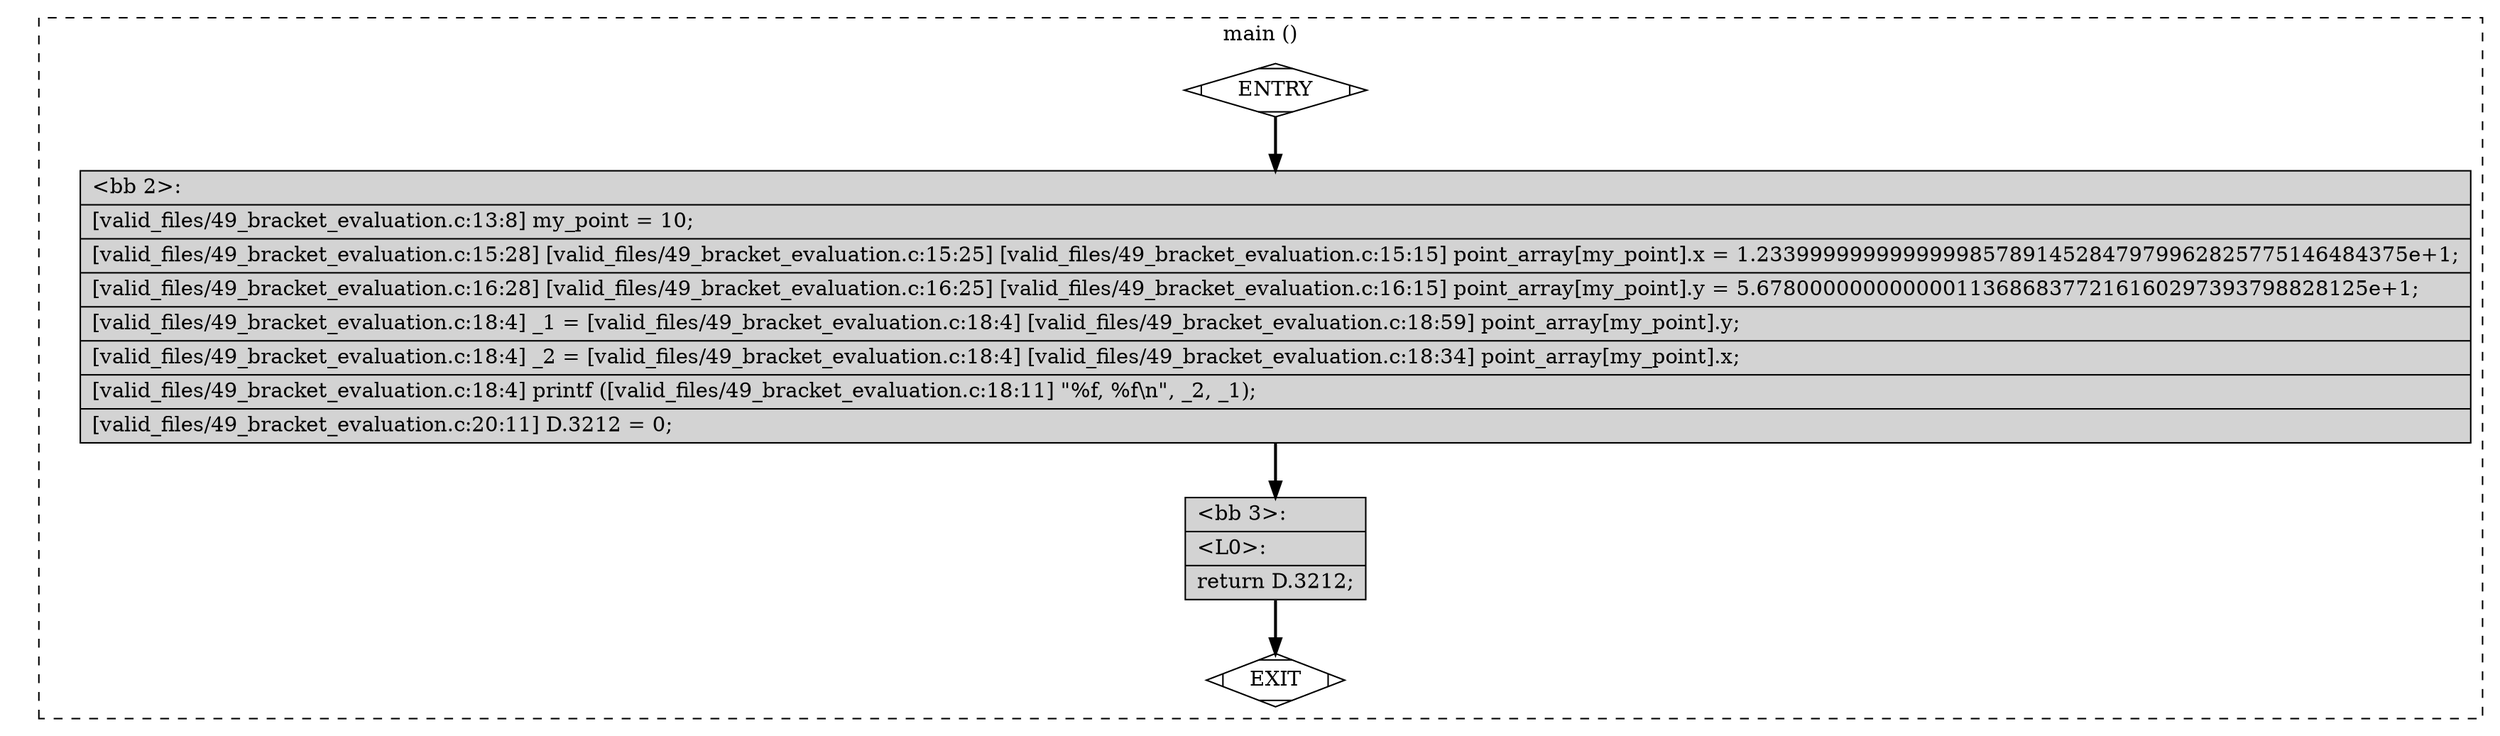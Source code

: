 digraph "a-49_bracket_evaluation.c.015t.cfg" {
overlap=false;
subgraph "cluster_main" {
	style="dashed";
	color="black";
	label="main ()";
	fn_0_basic_block_0 [shape=Mdiamond,style=filled,fillcolor=white,label="ENTRY"];

	fn_0_basic_block_1 [shape=Mdiamond,style=filled,fillcolor=white,label="EXIT"];

	fn_0_basic_block_2 [shape=record,style=filled,fillcolor=lightgrey,label="{\<bb\ 2\>:\l\
|[valid_files/49_bracket_evaluation.c:13:8]\ my_point\ =\ 10;\l\
|[valid_files/49_bracket_evaluation.c:15:28]\ [valid_files/49_bracket_evaluation.c:15:25]\ [valid_files/49_bracket_evaluation.c:15:15]\ point_array[my_point].x\ =\ 1.2339999999999999857891452847979962825775146484375e+1;\l\
|[valid_files/49_bracket_evaluation.c:16:28]\ [valid_files/49_bracket_evaluation.c:16:25]\ [valid_files/49_bracket_evaluation.c:16:15]\ point_array[my_point].y\ =\ 5.6780000000000001136868377216160297393798828125e+1;\l\
|[valid_files/49_bracket_evaluation.c:18:4]\ _1\ =\ [valid_files/49_bracket_evaluation.c:18:4]\ [valid_files/49_bracket_evaluation.c:18:59]\ point_array[my_point].y;\l\
|[valid_files/49_bracket_evaluation.c:18:4]\ _2\ =\ [valid_files/49_bracket_evaluation.c:18:4]\ [valid_files/49_bracket_evaluation.c:18:34]\ point_array[my_point].x;\l\
|[valid_files/49_bracket_evaluation.c:18:4]\ printf\ ([valid_files/49_bracket_evaluation.c:18:11]\ \"%f,\ %f\\n\",\ _2,\ _1);\l\
|[valid_files/49_bracket_evaluation.c:20:11]\ D.3212\ =\ 0;\l\
}"];

	fn_0_basic_block_3 [shape=record,style=filled,fillcolor=lightgrey,label="{\<bb\ 3\>:\l\
|\<L0\>:\l\
|return\ D.3212;\l\
}"];

	fn_0_basic_block_0:s -> fn_0_basic_block_2:n [style="solid,bold",color=black,weight=100,constraint=true];
	fn_0_basic_block_2:s -> fn_0_basic_block_3:n [style="solid,bold",color=black,weight=100,constraint=true];
	fn_0_basic_block_3:s -> fn_0_basic_block_1:n [style="solid,bold",color=black,weight=10,constraint=true];
	fn_0_basic_block_0:s -> fn_0_basic_block_1:n [style="invis",constraint=true];
}
}
